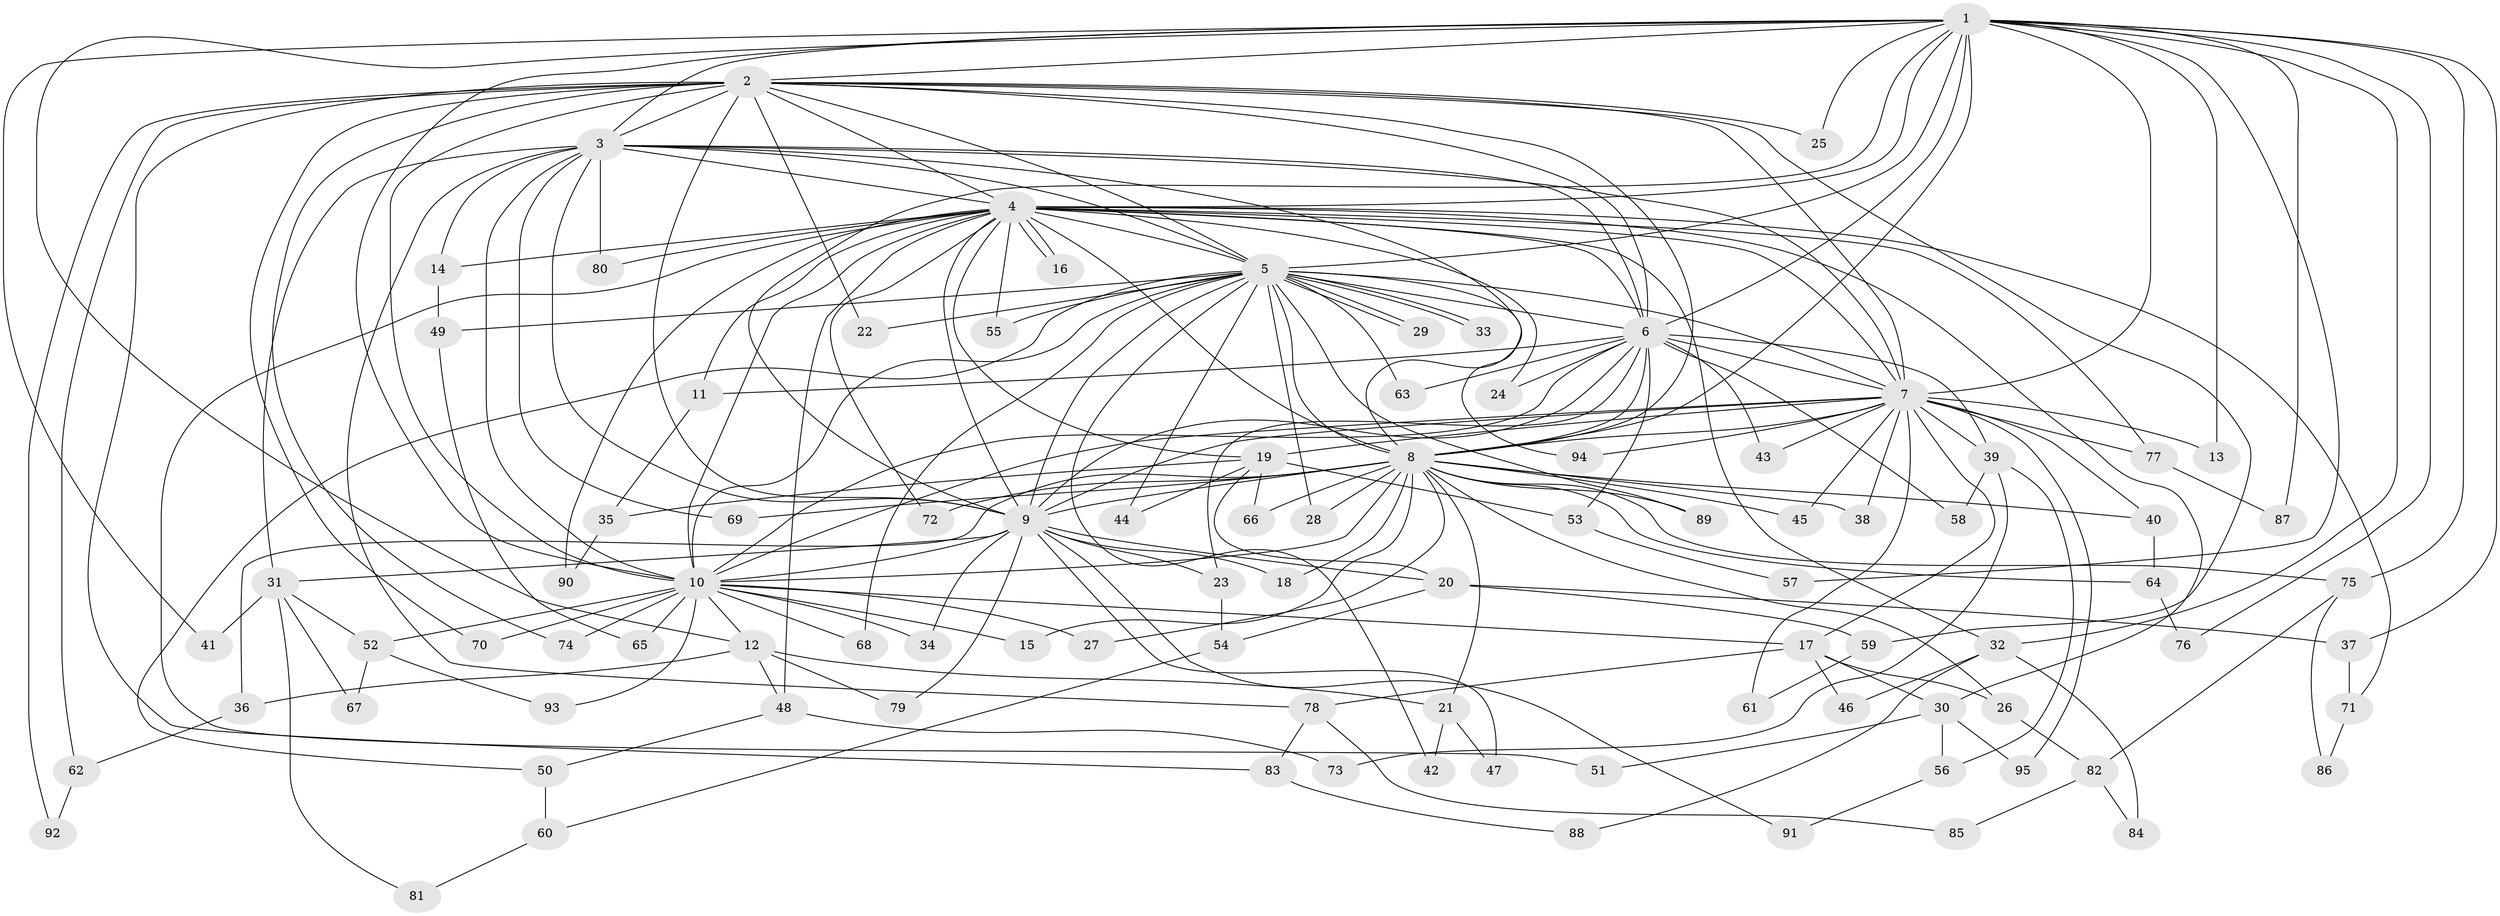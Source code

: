 // Generated by graph-tools (version 1.1) at 2025/25/03/09/25 03:25:46]
// undirected, 95 vertices, 215 edges
graph export_dot {
graph [start="1"]
  node [color=gray90,style=filled];
  1;
  2;
  3;
  4;
  5;
  6;
  7;
  8;
  9;
  10;
  11;
  12;
  13;
  14;
  15;
  16;
  17;
  18;
  19;
  20;
  21;
  22;
  23;
  24;
  25;
  26;
  27;
  28;
  29;
  30;
  31;
  32;
  33;
  34;
  35;
  36;
  37;
  38;
  39;
  40;
  41;
  42;
  43;
  44;
  45;
  46;
  47;
  48;
  49;
  50;
  51;
  52;
  53;
  54;
  55;
  56;
  57;
  58;
  59;
  60;
  61;
  62;
  63;
  64;
  65;
  66;
  67;
  68;
  69;
  70;
  71;
  72;
  73;
  74;
  75;
  76;
  77;
  78;
  79;
  80;
  81;
  82;
  83;
  84;
  85;
  86;
  87;
  88;
  89;
  90;
  91;
  92;
  93;
  94;
  95;
  1 -- 2;
  1 -- 3;
  1 -- 4;
  1 -- 5;
  1 -- 6;
  1 -- 7;
  1 -- 8;
  1 -- 9;
  1 -- 10;
  1 -- 12;
  1 -- 13;
  1 -- 25;
  1 -- 32;
  1 -- 37;
  1 -- 41;
  1 -- 57;
  1 -- 75;
  1 -- 76;
  1 -- 87;
  2 -- 3;
  2 -- 4;
  2 -- 5;
  2 -- 6;
  2 -- 7;
  2 -- 8;
  2 -- 9;
  2 -- 10;
  2 -- 22;
  2 -- 25;
  2 -- 59;
  2 -- 62;
  2 -- 70;
  2 -- 74;
  2 -- 83;
  2 -- 92;
  3 -- 4;
  3 -- 5;
  3 -- 6;
  3 -- 7;
  3 -- 8;
  3 -- 9;
  3 -- 10;
  3 -- 14;
  3 -- 31;
  3 -- 69;
  3 -- 78;
  3 -- 80;
  4 -- 5;
  4 -- 6;
  4 -- 7;
  4 -- 8;
  4 -- 9;
  4 -- 10;
  4 -- 11;
  4 -- 14;
  4 -- 16;
  4 -- 16;
  4 -- 19;
  4 -- 24;
  4 -- 30;
  4 -- 32;
  4 -- 48;
  4 -- 51;
  4 -- 55;
  4 -- 71;
  4 -- 72;
  4 -- 77;
  4 -- 80;
  4 -- 90;
  5 -- 6;
  5 -- 7;
  5 -- 8;
  5 -- 9;
  5 -- 10;
  5 -- 22;
  5 -- 28;
  5 -- 29;
  5 -- 29;
  5 -- 33;
  5 -- 33;
  5 -- 42;
  5 -- 44;
  5 -- 49;
  5 -- 50;
  5 -- 55;
  5 -- 63;
  5 -- 68;
  5 -- 89;
  5 -- 94;
  6 -- 7;
  6 -- 8;
  6 -- 9;
  6 -- 10;
  6 -- 11;
  6 -- 23;
  6 -- 24;
  6 -- 39;
  6 -- 43;
  6 -- 53;
  6 -- 58;
  6 -- 63;
  7 -- 8;
  7 -- 9;
  7 -- 10;
  7 -- 13;
  7 -- 17;
  7 -- 19;
  7 -- 38;
  7 -- 39;
  7 -- 40;
  7 -- 43;
  7 -- 45;
  7 -- 61;
  7 -- 77;
  7 -- 94;
  7 -- 95;
  8 -- 9;
  8 -- 10;
  8 -- 15;
  8 -- 18;
  8 -- 21;
  8 -- 26;
  8 -- 27;
  8 -- 28;
  8 -- 36;
  8 -- 38;
  8 -- 40;
  8 -- 45;
  8 -- 64;
  8 -- 66;
  8 -- 69;
  8 -- 72;
  8 -- 75;
  8 -- 89;
  9 -- 10;
  9 -- 18;
  9 -- 20;
  9 -- 23;
  9 -- 31;
  9 -- 34;
  9 -- 47;
  9 -- 79;
  9 -- 91;
  10 -- 12;
  10 -- 15;
  10 -- 17;
  10 -- 27;
  10 -- 34;
  10 -- 52;
  10 -- 65;
  10 -- 68;
  10 -- 70;
  10 -- 74;
  10 -- 93;
  11 -- 35;
  12 -- 21;
  12 -- 36;
  12 -- 48;
  12 -- 79;
  14 -- 49;
  17 -- 26;
  17 -- 30;
  17 -- 46;
  17 -- 78;
  19 -- 20;
  19 -- 35;
  19 -- 44;
  19 -- 53;
  19 -- 66;
  20 -- 37;
  20 -- 54;
  20 -- 59;
  21 -- 42;
  21 -- 47;
  23 -- 54;
  26 -- 82;
  30 -- 51;
  30 -- 56;
  30 -- 95;
  31 -- 41;
  31 -- 52;
  31 -- 67;
  31 -- 81;
  32 -- 46;
  32 -- 84;
  32 -- 88;
  35 -- 90;
  36 -- 62;
  37 -- 71;
  39 -- 56;
  39 -- 58;
  39 -- 73;
  40 -- 64;
  48 -- 50;
  48 -- 73;
  49 -- 65;
  50 -- 60;
  52 -- 67;
  52 -- 93;
  53 -- 57;
  54 -- 60;
  56 -- 91;
  59 -- 61;
  60 -- 81;
  62 -- 92;
  64 -- 76;
  71 -- 86;
  75 -- 82;
  75 -- 86;
  77 -- 87;
  78 -- 83;
  78 -- 85;
  82 -- 84;
  82 -- 85;
  83 -- 88;
}
